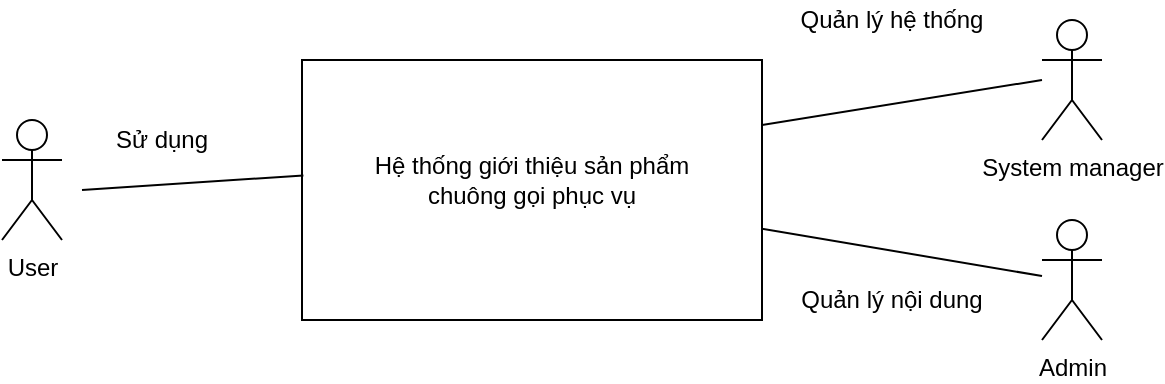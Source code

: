 <mxfile version="13.8.9-1" type="github">
  <diagram id="YpBFZiYgMTGodC2UV_4v" name="Page-1">
    <mxGraphModel dx="1036" dy="462" grid="1" gridSize="10" guides="1" tooltips="1" connect="1" arrows="1" fold="1" page="1" pageScale="1" pageWidth="850" pageHeight="1100" math="0" shadow="0">
      <root>
        <mxCell id="0" />
        <mxCell id="1" parent="0" />
        <mxCell id="72nmVaPbWG6wI7AhCVXP-2" value="" style="rounded=0;whiteSpace=wrap;html=1;" vertex="1" parent="1">
          <mxGeometry x="250" y="160" width="230" height="130" as="geometry" />
        </mxCell>
        <mxCell id="72nmVaPbWG6wI7AhCVXP-6" value="User" style="shape=umlActor;verticalLabelPosition=bottom;verticalAlign=top;html=1;outlineConnect=0;" vertex="1" parent="1">
          <mxGeometry x="100" y="190" width="30" height="60" as="geometry" />
        </mxCell>
        <mxCell id="72nmVaPbWG6wI7AhCVXP-14" value="Hệ thống giới thiệu sản phẩm&lt;br&gt;chuông gọi phục vụ" style="text;html=1;strokeColor=none;fillColor=none;align=center;verticalAlign=middle;whiteSpace=wrap;rounded=0;" vertex="1" parent="1">
          <mxGeometry x="275" y="210" width="180" height="20" as="geometry" />
        </mxCell>
        <mxCell id="72nmVaPbWG6wI7AhCVXP-15" value="System manager" style="shape=umlActor;verticalLabelPosition=bottom;verticalAlign=top;html=1;outlineConnect=0;" vertex="1" parent="1">
          <mxGeometry x="620" y="140" width="30" height="60" as="geometry" />
        </mxCell>
        <mxCell id="72nmVaPbWG6wI7AhCVXP-20" value="Quản lý hệ thống" style="text;html=1;strokeColor=none;fillColor=none;align=center;verticalAlign=middle;whiteSpace=wrap;rounded=0;" vertex="1" parent="1">
          <mxGeometry x="490" y="130" width="110" height="20" as="geometry" />
        </mxCell>
        <mxCell id="72nmVaPbWG6wI7AhCVXP-21" value="Admin&lt;br&gt;" style="shape=umlActor;verticalLabelPosition=bottom;verticalAlign=top;html=1;outlineConnect=0;" vertex="1" parent="1">
          <mxGeometry x="620" y="240" width="30" height="60" as="geometry" />
        </mxCell>
        <mxCell id="72nmVaPbWG6wI7AhCVXP-23" value="" style="endArrow=none;html=1;" edge="1" parent="1" source="72nmVaPbWG6wI7AhCVXP-2">
          <mxGeometry width="50" height="50" relative="1" as="geometry">
            <mxPoint x="551" y="301" as="sourcePoint" />
            <mxPoint x="620" y="268" as="targetPoint" />
          </mxGeometry>
        </mxCell>
        <mxCell id="72nmVaPbWG6wI7AhCVXP-24" value="Quản lý nội dung" style="text;html=1;strokeColor=none;fillColor=none;align=center;verticalAlign=middle;whiteSpace=wrap;rounded=0;" vertex="1" parent="1">
          <mxGeometry x="495" y="270" width="100" height="20" as="geometry" />
        </mxCell>
        <mxCell id="72nmVaPbWG6wI7AhCVXP-26" value="" style="endArrow=none;html=1;entryX=0.003;entryY=0.444;entryDx=0;entryDy=0;entryPerimeter=0;" edge="1" parent="1" target="72nmVaPbWG6wI7AhCVXP-2">
          <mxGeometry width="50" height="50" relative="1" as="geometry">
            <mxPoint x="140" y="225" as="sourcePoint" />
            <mxPoint x="380" y="160" as="targetPoint" />
          </mxGeometry>
        </mxCell>
        <mxCell id="72nmVaPbWG6wI7AhCVXP-28" value="Sử dụng&lt;br&gt;" style="text;html=1;strokeColor=none;fillColor=none;align=center;verticalAlign=middle;whiteSpace=wrap;rounded=0;" vertex="1" parent="1">
          <mxGeometry x="150" y="190" width="60" height="20" as="geometry" />
        </mxCell>
        <mxCell id="72nmVaPbWG6wI7AhCVXP-32" value="" style="endArrow=none;html=1;exitX=1;exitY=0.25;exitDx=0;exitDy=0;" edge="1" parent="1" source="72nmVaPbWG6wI7AhCVXP-2">
          <mxGeometry width="50" height="50" relative="1" as="geometry">
            <mxPoint x="330" y="260" as="sourcePoint" />
            <mxPoint x="620" y="170" as="targetPoint" />
          </mxGeometry>
        </mxCell>
      </root>
    </mxGraphModel>
  </diagram>
</mxfile>
